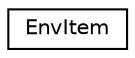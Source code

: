 digraph "Graphical Class Hierarchy"
{
 // LATEX_PDF_SIZE
  edge [fontname="Helvetica",fontsize="10",labelfontname="Helvetica",labelfontsize="10"];
  node [fontname="Helvetica",fontsize="10",shape=record];
  rankdir="LR";
  Node0 [label="EnvItem",height=0.2,width=0.4,color="black", fillcolor="white", style="filled",URL="$structEnvItem.html",tooltip=" "];
}
